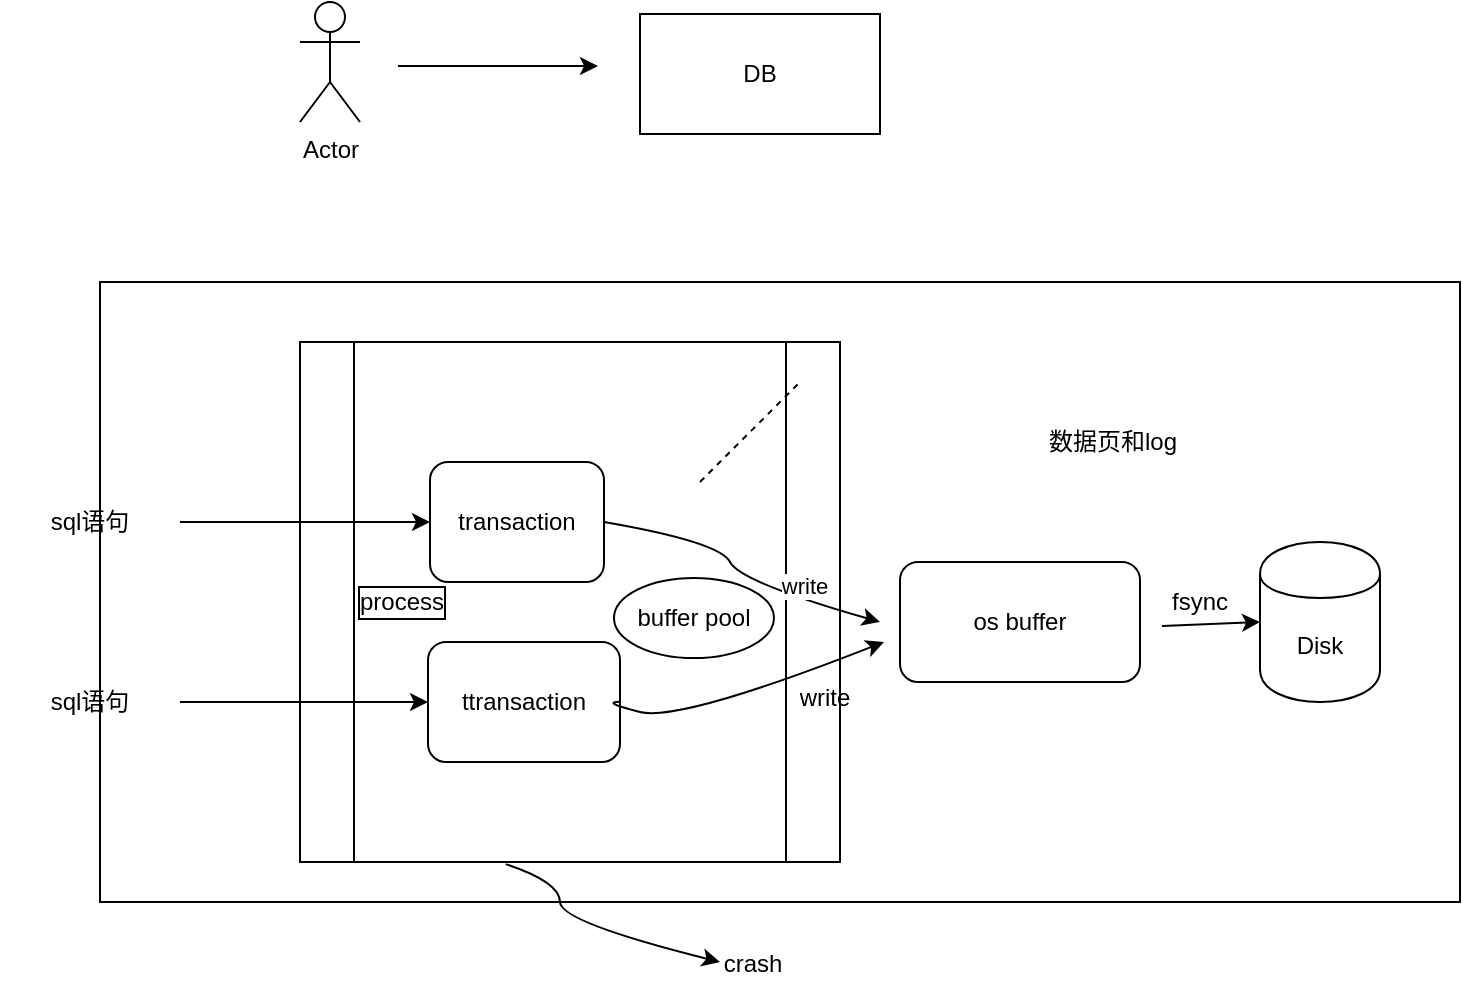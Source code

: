<mxfile version="13.1.3" pages="2">
    <diagram id="6hGFLwfOUW9BJ-s0fimq" name="overview">
        <mxGraphModel dx="752" dy="612" grid="1" gridSize="10" guides="1" tooltips="1" connect="1" arrows="1" fold="1" page="1" pageScale="1" pageWidth="827" pageHeight="1169" math="0" shadow="0">
            <root>
                <mxCell id="0"/>
                <mxCell id="1" parent="0"/>
                <mxCell id="19" value="" style="rounded=0;whiteSpace=wrap;html=1;textOpacity=50;" vertex="1" parent="1">
                    <mxGeometry x="60" y="240" width="680" height="310" as="geometry"/>
                </mxCell>
                <mxCell id="14" value="process" style="shape=process;whiteSpace=wrap;html=1;backgroundOutline=1;align=left;labelBorderColor=#000000;" vertex="1" parent="1">
                    <mxGeometry x="160" y="270" width="270" height="260" as="geometry"/>
                </mxCell>
                <mxCell id="2" value="Actor" style="shape=umlActor;verticalLabelPosition=bottom;labelBackgroundColor=#ffffff;verticalAlign=top;html=1;outlineConnect=0;" vertex="1" parent="1">
                    <mxGeometry x="160" y="100" width="30" height="60" as="geometry"/>
                </mxCell>
                <mxCell id="3" value="DB" style="rounded=0;whiteSpace=wrap;html=1;" vertex="1" parent="1">
                    <mxGeometry x="330" y="106" width="120" height="60" as="geometry"/>
                </mxCell>
                <mxCell id="5" value="" style="endArrow=classic;html=1;" edge="1" parent="1">
                    <mxGeometry width="50" height="50" relative="1" as="geometry">
                        <mxPoint x="209" y="132" as="sourcePoint"/>
                        <mxPoint x="309" y="132" as="targetPoint"/>
                    </mxGeometry>
                </mxCell>
                <mxCell id="6" value="os buffer" style="rounded=1;whiteSpace=wrap;html=1;" vertex="1" parent="1">
                    <mxGeometry x="460" y="380" width="120" height="60" as="geometry"/>
                </mxCell>
                <mxCell id="7" value="transaction" style="rounded=1;whiteSpace=wrap;html=1;" vertex="1" parent="1">
                    <mxGeometry x="225" y="330" width="87" height="60" as="geometry"/>
                </mxCell>
                <mxCell id="8" value="ttransaction" style="rounded=1;whiteSpace=wrap;html=1;" vertex="1" parent="1">
                    <mxGeometry x="224" y="420" width="96" height="60" as="geometry"/>
                </mxCell>
                <mxCell id="9" value="" style="curved=1;endArrow=classic;html=1;exitX=1;exitY=0.5;exitDx=0;exitDy=0;" edge="1" parent="1" source="7">
                    <mxGeometry width="50" height="50" relative="1" as="geometry">
                        <mxPoint x="360" y="340" as="sourcePoint"/>
                        <mxPoint x="450" y="410" as="targetPoint"/>
                        <Array as="points">
                            <mxPoint x="370" y="370"/>
                            <mxPoint x="380" y="390"/>
                        </Array>
                    </mxGeometry>
                </mxCell>
                <mxCell id="10" value="write" style="edgeLabel;html=1;align=center;verticalAlign=middle;resizable=0;points=[];" vertex="1" connectable="0" parent="9">
                    <mxGeometry x="0.34" y="9" relative="1" as="geometry">
                        <mxPoint x="8.74" y="4.43" as="offset"/>
                    </mxGeometry>
                </mxCell>
                <mxCell id="11" value="" style="curved=1;endArrow=classic;html=1;exitX=0.593;exitY=0.692;exitDx=0;exitDy=0;exitPerimeter=0;" edge="1" parent="1" source="14">
                    <mxGeometry width="50" height="50" relative="1" as="geometry">
                        <mxPoint x="352" y="450" as="sourcePoint"/>
                        <mxPoint x="452" y="420" as="targetPoint"/>
                        <Array as="points">
                            <mxPoint x="310" y="450"/>
                            <mxPoint x="350" y="460"/>
                        </Array>
                    </mxGeometry>
                </mxCell>
                <mxCell id="12" value="write" style="text;html=1;align=center;verticalAlign=middle;resizable=0;points=[];autosize=1;" vertex="1" parent="1">
                    <mxGeometry x="402" y="438" width="40" height="20" as="geometry"/>
                </mxCell>
                <mxCell id="13" value="Disk" style="shape=cylinder;whiteSpace=wrap;html=1;boundedLbl=1;backgroundOutline=1;" vertex="1" parent="1">
                    <mxGeometry x="640" y="370" width="60" height="80" as="geometry"/>
                </mxCell>
                <mxCell id="15" value="" style="endArrow=classic;html=1;entryX=0;entryY=0.5;entryDx=0;entryDy=0;" edge="1" parent="1" target="13">
                    <mxGeometry width="50" height="50" relative="1" as="geometry">
                        <mxPoint x="591" y="412" as="sourcePoint"/>
                        <mxPoint x="631" y="412" as="targetPoint"/>
                    </mxGeometry>
                </mxCell>
                <mxCell id="16" value="" style="endArrow=none;dashed=1;html=1;" edge="1" parent="1">
                    <mxGeometry width="50" height="50" relative="1" as="geometry">
                        <mxPoint x="360" y="340" as="sourcePoint"/>
                        <mxPoint x="410" y="290" as="targetPoint"/>
                    </mxGeometry>
                </mxCell>
                <mxCell id="17" value="" style="curved=1;endArrow=classic;html=1;exitX=0.381;exitY=1.004;exitDx=0;exitDy=0;exitPerimeter=0;" edge="1" parent="1" source="14">
                    <mxGeometry width="50" height="50" relative="1" as="geometry">
                        <mxPoint x="250" y="540" as="sourcePoint"/>
                        <mxPoint x="370" y="580" as="targetPoint"/>
                        <Array as="points">
                            <mxPoint x="290" y="540"/>
                            <mxPoint x="290" y="560"/>
                        </Array>
                    </mxGeometry>
                </mxCell>
                <mxCell id="18" value="crash" style="text;html=1;align=center;verticalAlign=middle;resizable=0;points=[];autosize=1;" vertex="1" parent="1">
                    <mxGeometry x="366" y="571" width="40" height="20" as="geometry"/>
                </mxCell>
                <mxCell id="23" style="edgeStyle=orthogonalEdgeStyle;rounded=0;orthogonalLoop=1;jettySize=auto;html=1;exitX=1;exitY=0.5;exitDx=0;exitDy=0;" edge="1" parent="1" source="21" target="7">
                    <mxGeometry relative="1" as="geometry"/>
                </mxCell>
                <mxCell id="21" value="sql语句" style="text;html=1;strokeColor=none;fillColor=none;align=center;verticalAlign=middle;whiteSpace=wrap;rounded=0;" vertex="1" parent="1">
                    <mxGeometry x="10" y="350" width="90" height="20" as="geometry"/>
                </mxCell>
                <mxCell id="24" style="edgeStyle=orthogonalEdgeStyle;rounded=0;orthogonalLoop=1;jettySize=auto;html=1;exitX=1;exitY=0.5;exitDx=0;exitDy=0;entryX=0;entryY=0.5;entryDx=0;entryDy=0;" edge="1" parent="1" source="22" target="8">
                    <mxGeometry relative="1" as="geometry"/>
                </mxCell>
                <mxCell id="22" value="sql语句" style="text;html=1;strokeColor=none;fillColor=none;align=center;verticalAlign=middle;whiteSpace=wrap;rounded=0;" vertex="1" parent="1">
                    <mxGeometry x="10" y="440" width="90" height="20" as="geometry"/>
                </mxCell>
                <mxCell id="25" value="数据页和log" style="text;html=1;strokeColor=none;fillColor=none;align=center;verticalAlign=middle;whiteSpace=wrap;rounded=0;" vertex="1" parent="1">
                    <mxGeometry x="449" y="310" width="235" height="20" as="geometry"/>
                </mxCell>
                <mxCell id="9Jq28vTwH360b5K_6rbC-25" value="fsync" style="text;html=1;strokeColor=none;fillColor=none;align=center;verticalAlign=middle;whiteSpace=wrap;rounded=0;" vertex="1" parent="1">
                    <mxGeometry x="590" y="390" width="40" height="20" as="geometry"/>
                </mxCell>
                <mxCell id="sdA4bngWh_QLE0xxMkci-25" value="buffer pool" style="ellipse;whiteSpace=wrap;html=1;" vertex="1" parent="1">
                    <mxGeometry x="317" y="388" width="80" height="40" as="geometry"/>
                </mxCell>
            </root>
        </mxGraphModel>
    </diagram>
    <diagram id="tNtC-ubc-u7JOP1WEkjT" name="write">
        <mxGraphModel dx="752" dy="612" grid="1" gridSize="10" guides="1" tooltips="1" connect="1" arrows="1" fold="1" page="1" pageScale="1" pageWidth="827" pageHeight="1169" math="0" shadow="0">
            <root>
                <mxCell id="jjt4UeY0znbQ817m8tP1-0"/>
                <mxCell id="jjt4UeY0znbQ817m8tP1-1" parent="jjt4UeY0znbQ817m8tP1-0"/>
                <mxCell id="jjt4UeY0znbQ817m8tP1-3" value="" style="endArrow=none;html=1;" edge="1" parent="jjt4UeY0znbQ817m8tP1-1">
                    <mxGeometry width="50" height="50" relative="1" as="geometry">
                        <mxPoint x="90" y="300" as="sourcePoint"/>
                        <mxPoint x="550" y="300" as="targetPoint"/>
                    </mxGeometry>
                </mxCell>
                <mxCell id="jjt4UeY0znbQ817m8tP1-4" value="redo log buffer" style="ellipse;whiteSpace=wrap;html=1;" vertex="1" parent="jjt4UeY0znbQ817m8tP1-1">
                    <mxGeometry x="139" y="197" width="120" height="80" as="geometry"/>
                </mxCell>
                <mxCell id="jjt4UeY0znbQ817m8tP1-5" value="redo log file" style="rounded=0;whiteSpace=wrap;html=1;" vertex="1" parent="jjt4UeY0znbQ817m8tP1-1">
                    <mxGeometry x="140" y="380" width="120" height="60" as="geometry"/>
                </mxCell>
                <mxCell id="awsSvy7LlOH3qOJPJqw4-0" value="数据页" style="shape=document;whiteSpace=wrap;html=1;boundedLbl=1;" vertex="1" parent="jjt4UeY0znbQ817m8tP1-1">
                    <mxGeometry x="399" y="199" width="120" height="80" as="geometry"/>
                </mxCell>
                <mxCell id="awsSvy7LlOH3qOJPJqw4-1" value="DB file" style="rounded=0;whiteSpace=wrap;html=1;" vertex="1" parent="jjt4UeY0znbQ817m8tP1-1">
                    <mxGeometry x="390" y="380" width="120" height="60" as="geometry"/>
                </mxCell>
                <mxCell id="awsSvy7LlOH3qOJPJqw4-2" value="缓存池" style="text;html=1;strokeColor=none;fillColor=none;align=center;verticalAlign=middle;whiteSpace=wrap;rounded=0;" vertex="1" parent="jjt4UeY0znbQ817m8tP1-1">
                    <mxGeometry x="500" y="177" width="80" height="20" as="geometry"/>
                </mxCell>
                <mxCell id="awsSvy7LlOH3qOJPJqw4-3" value="commit" style="shape=process;whiteSpace=wrap;html=1;backgroundOutline=1;" vertex="1" parent="jjt4UeY0znbQ817m8tP1-1">
                    <mxGeometry x="399" y="557" width="120" height="60" as="geometry"/>
                </mxCell>
                <mxCell id="awsSvy7LlOH3qOJPJqw4-4" value="insert/update/delete" style="shape=process;whiteSpace=wrap;html=1;backgroundOutline=1;" vertex="1" parent="jjt4UeY0znbQ817m8tP1-1">
                    <mxGeometry x="140" y="497" width="380" height="60" as="geometry"/>
                </mxCell>
                <mxCell id="awsSvy7LlOH3qOJPJqw4-5" value="os buffer" style="ellipse;whiteSpace=wrap;html=1;" vertex="1" parent="jjt4UeY0znbQ817m8tP1-1">
                    <mxGeometry x="260" y="320" width="120" height="50" as="geometry"/>
                </mxCell>
                <mxCell id="awsSvy7LlOH3qOJPJqw4-6" value="fwrite有用户态缓存，甚至没有到os buffer这一层；&lt;br&gt;" style="shape=callout;whiteSpace=wrap;html=1;perimeter=calloutPerimeter;" vertex="1" parent="jjt4UeY0znbQ817m8tP1-1">
                    <mxGeometry x="580" y="50" width="120" height="80" as="geometry"/>
                </mxCell>
                <mxCell id="awsSvy7LlOH3qOJPJqw4-7" value="" style="shape=curlyBracket;whiteSpace=wrap;html=1;rounded=1;size=0;" vertex="1" parent="jjt4UeY0znbQ817m8tP1-1">
                    <mxGeometry x="110" y="357" width="6" height="143" as="geometry"/>
                </mxCell>
                <mxCell id="awsSvy7LlOH3qOJPJqw4-8" value="redo log group" style="text;html=1;strokeColor=none;fillColor=none;align=center;verticalAlign=middle;whiteSpace=wrap;rounded=0;" vertex="1" parent="jjt4UeY0znbQ817m8tP1-1">
                    <mxGeometry x="9" y="400" width="90" height="20" as="geometry"/>
                </mxCell>
                <mxCell id="38_xSJOR_OzFqw09Gk63-0" value="LSN" style="text;html=1;strokeColor=none;fillColor=none;align=center;verticalAlign=middle;whiteSpace=wrap;rounded=0;" vertex="1" parent="jjt4UeY0znbQ817m8tP1-1">
                    <mxGeometry x="50" y="670" width="40" height="20" as="geometry"/>
                </mxCell>
                <mxCell id="38_xSJOR_OzFqw09Gk63-1" value="checkpoint" style="text;html=1;strokeColor=none;fillColor=none;align=center;verticalAlign=middle;whiteSpace=wrap;rounded=0;" vertex="1" parent="jjt4UeY0znbQ817m8tP1-1">
                    <mxGeometry x="160" y="670" width="100" height="20" as="geometry"/>
                </mxCell>
            </root>
        </mxGraphModel>
    </diagram>
</mxfile>